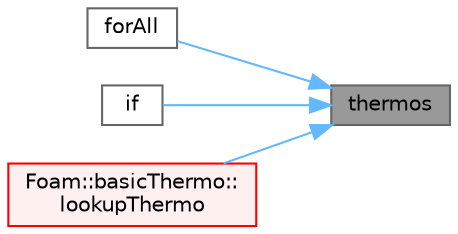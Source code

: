 digraph "thermos"
{
 // LATEX_PDF_SIZE
  bgcolor="transparent";
  edge [fontname=Helvetica,fontsize=10,labelfontname=Helvetica,labelfontsize=10];
  node [fontname=Helvetica,fontsize=10,shape=box,height=0.2,width=0.4];
  rankdir="RL";
  Node1 [id="Node000001",label="thermos",height=0.2,width=0.4,color="gray40", fillcolor="grey60", style="filled", fontcolor="black",tooltip=" "];
  Node1 -> Node2 [id="edge1_Node000001_Node000002",dir="back",color="steelblue1",style="solid",tooltip=" "];
  Node2 [id="Node000002",label="forAll",height=0.2,width=0.4,color="grey40", fillcolor="white", style="filled",URL="$correctThermos_8H.html#a675e8a394affbc5f342d7c700be4e284",tooltip=" "];
  Node1 -> Node3 [id="edge2_Node000001_Node000003",dir="back",color="steelblue1",style="solid",tooltip=" "];
  Node3 [id="Node000003",label="if",height=0.2,width=0.4,color="grey40", fillcolor="white", style="filled",URL="$createCoupledRegions_8H.html#a85b5d78940895ab74cc0c1ed16e53287",tooltip=" "];
  Node1 -> Node4 [id="edge3_Node000001_Node000004",dir="back",color="steelblue1",style="solid",tooltip=" "];
  Node4 [id="Node000004",label="Foam::basicThermo::\llookupThermo",height=0.2,width=0.4,color="red", fillcolor="#FFF0F0", style="filled",URL="$classFoam_1_1basicThermo.html#a1a973e5b42d222c61500a0d68386822d",tooltip=" "];
}

